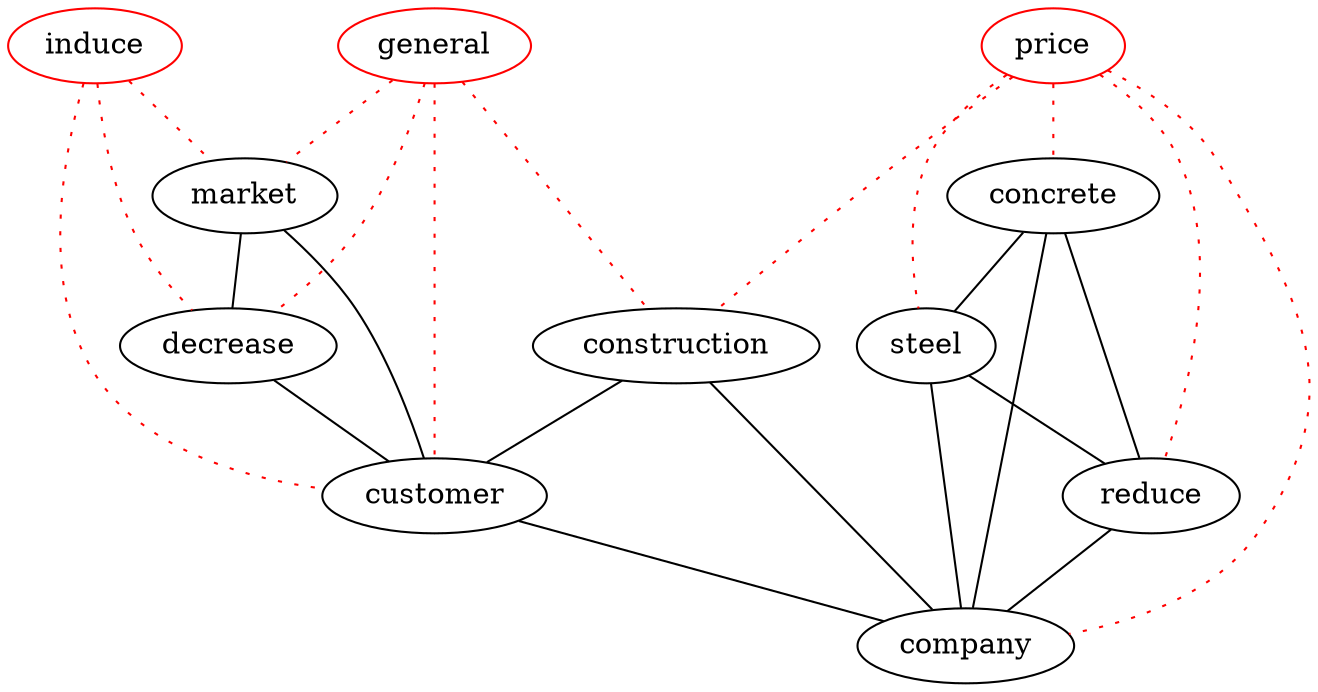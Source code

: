 graph keygraph {
graph [size="10,10"]
decrease [color="black"]
customer [color="black"]
market [color="black"]
construction [color="black"]
company [color="black"]
steel [color="black"]
reduce [color="black"]
concrete [color="black"]
general [color="red"]
price [color="red"]
induce [color="red"]
construction--customer
construction--company
concrete--reduce
steel--reduce
customer--company
market--decrease
market--customer
decrease--customer
concrete--steel
concrete--company
steel--company
reduce--company
induce--decrease [color="red", style="dotted"]
induce--customer [color="red", style="dotted"]
induce--market [color="red", style="dotted"]
general--decrease [color="red", style="dotted"]
general--customer [color="red", style="dotted"]
general--market [color="red", style="dotted"]
general--construction [color="red", style="dotted"]
price--construction [color="red", style="dotted"]
price--company [color="red", style="dotted"]
price--steel [color="red", style="dotted"]
price--reduce [color="red", style="dotted"]
price--concrete [color="red", style="dotted"]
}
